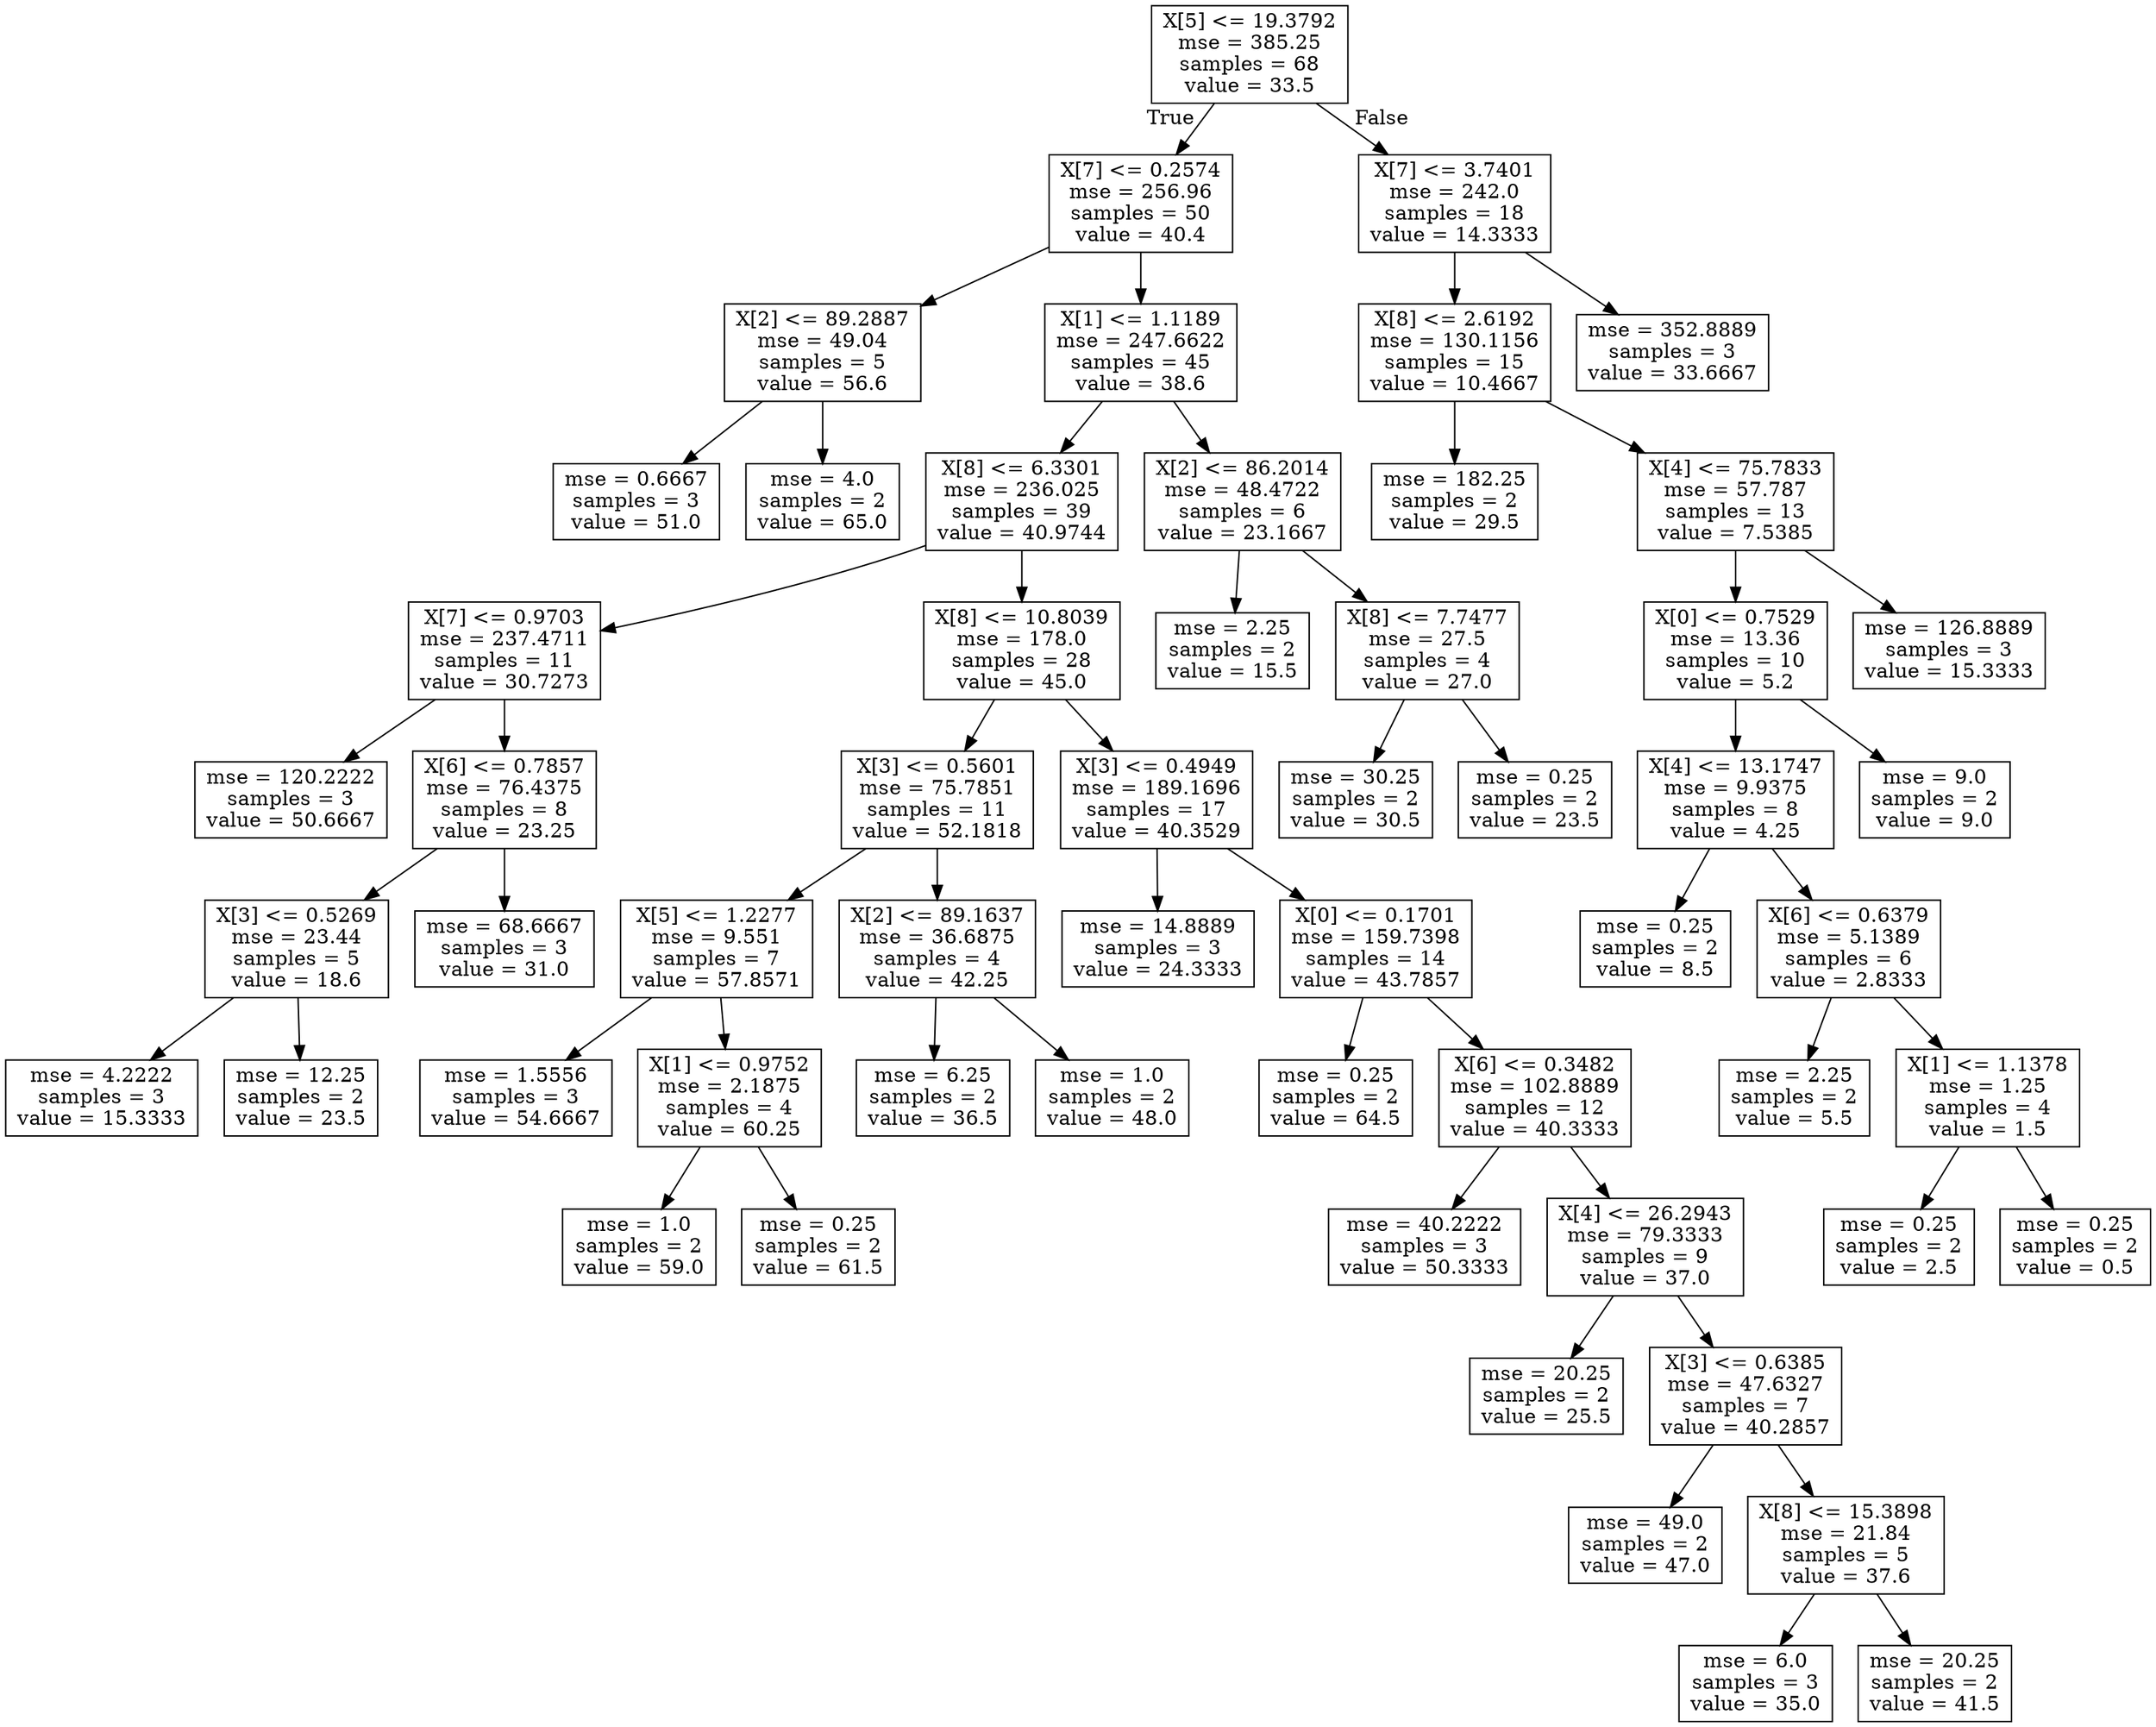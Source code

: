 digraph Tree {
node [shape=box] ;
0 [label="X[5] <= 19.3792\nmse = 385.25\nsamples = 68\nvalue = 33.5"] ;
1 [label="X[7] <= 0.2574\nmse = 256.96\nsamples = 50\nvalue = 40.4"] ;
0 -> 1 [labeldistance=2.5, labelangle=45, headlabel="True"] ;
2 [label="X[2] <= 89.2887\nmse = 49.04\nsamples = 5\nvalue = 56.6"] ;
1 -> 2 ;
3 [label="mse = 0.6667\nsamples = 3\nvalue = 51.0"] ;
2 -> 3 ;
4 [label="mse = 4.0\nsamples = 2\nvalue = 65.0"] ;
2 -> 4 ;
5 [label="X[1] <= 1.1189\nmse = 247.6622\nsamples = 45\nvalue = 38.6"] ;
1 -> 5 ;
6 [label="X[8] <= 6.3301\nmse = 236.025\nsamples = 39\nvalue = 40.9744"] ;
5 -> 6 ;
7 [label="X[7] <= 0.9703\nmse = 237.4711\nsamples = 11\nvalue = 30.7273"] ;
6 -> 7 ;
8 [label="mse = 120.2222\nsamples = 3\nvalue = 50.6667"] ;
7 -> 8 ;
9 [label="X[6] <= 0.7857\nmse = 76.4375\nsamples = 8\nvalue = 23.25"] ;
7 -> 9 ;
10 [label="X[3] <= 0.5269\nmse = 23.44\nsamples = 5\nvalue = 18.6"] ;
9 -> 10 ;
11 [label="mse = 4.2222\nsamples = 3\nvalue = 15.3333"] ;
10 -> 11 ;
12 [label="mse = 12.25\nsamples = 2\nvalue = 23.5"] ;
10 -> 12 ;
13 [label="mse = 68.6667\nsamples = 3\nvalue = 31.0"] ;
9 -> 13 ;
14 [label="X[8] <= 10.8039\nmse = 178.0\nsamples = 28\nvalue = 45.0"] ;
6 -> 14 ;
15 [label="X[3] <= 0.5601\nmse = 75.7851\nsamples = 11\nvalue = 52.1818"] ;
14 -> 15 ;
16 [label="X[5] <= 1.2277\nmse = 9.551\nsamples = 7\nvalue = 57.8571"] ;
15 -> 16 ;
17 [label="mse = 1.5556\nsamples = 3\nvalue = 54.6667"] ;
16 -> 17 ;
18 [label="X[1] <= 0.9752\nmse = 2.1875\nsamples = 4\nvalue = 60.25"] ;
16 -> 18 ;
19 [label="mse = 1.0\nsamples = 2\nvalue = 59.0"] ;
18 -> 19 ;
20 [label="mse = 0.25\nsamples = 2\nvalue = 61.5"] ;
18 -> 20 ;
21 [label="X[2] <= 89.1637\nmse = 36.6875\nsamples = 4\nvalue = 42.25"] ;
15 -> 21 ;
22 [label="mse = 6.25\nsamples = 2\nvalue = 36.5"] ;
21 -> 22 ;
23 [label="mse = 1.0\nsamples = 2\nvalue = 48.0"] ;
21 -> 23 ;
24 [label="X[3] <= 0.4949\nmse = 189.1696\nsamples = 17\nvalue = 40.3529"] ;
14 -> 24 ;
25 [label="mse = 14.8889\nsamples = 3\nvalue = 24.3333"] ;
24 -> 25 ;
26 [label="X[0] <= 0.1701\nmse = 159.7398\nsamples = 14\nvalue = 43.7857"] ;
24 -> 26 ;
27 [label="mse = 0.25\nsamples = 2\nvalue = 64.5"] ;
26 -> 27 ;
28 [label="X[6] <= 0.3482\nmse = 102.8889\nsamples = 12\nvalue = 40.3333"] ;
26 -> 28 ;
29 [label="mse = 40.2222\nsamples = 3\nvalue = 50.3333"] ;
28 -> 29 ;
30 [label="X[4] <= 26.2943\nmse = 79.3333\nsamples = 9\nvalue = 37.0"] ;
28 -> 30 ;
31 [label="mse = 20.25\nsamples = 2\nvalue = 25.5"] ;
30 -> 31 ;
32 [label="X[3] <= 0.6385\nmse = 47.6327\nsamples = 7\nvalue = 40.2857"] ;
30 -> 32 ;
33 [label="mse = 49.0\nsamples = 2\nvalue = 47.0"] ;
32 -> 33 ;
34 [label="X[8] <= 15.3898\nmse = 21.84\nsamples = 5\nvalue = 37.6"] ;
32 -> 34 ;
35 [label="mse = 6.0\nsamples = 3\nvalue = 35.0"] ;
34 -> 35 ;
36 [label="mse = 20.25\nsamples = 2\nvalue = 41.5"] ;
34 -> 36 ;
37 [label="X[2] <= 86.2014\nmse = 48.4722\nsamples = 6\nvalue = 23.1667"] ;
5 -> 37 ;
38 [label="mse = 2.25\nsamples = 2\nvalue = 15.5"] ;
37 -> 38 ;
39 [label="X[8] <= 7.7477\nmse = 27.5\nsamples = 4\nvalue = 27.0"] ;
37 -> 39 ;
40 [label="mse = 30.25\nsamples = 2\nvalue = 30.5"] ;
39 -> 40 ;
41 [label="mse = 0.25\nsamples = 2\nvalue = 23.5"] ;
39 -> 41 ;
42 [label="X[7] <= 3.7401\nmse = 242.0\nsamples = 18\nvalue = 14.3333"] ;
0 -> 42 [labeldistance=2.5, labelangle=-45, headlabel="False"] ;
43 [label="X[8] <= 2.6192\nmse = 130.1156\nsamples = 15\nvalue = 10.4667"] ;
42 -> 43 ;
44 [label="mse = 182.25\nsamples = 2\nvalue = 29.5"] ;
43 -> 44 ;
45 [label="X[4] <= 75.7833\nmse = 57.787\nsamples = 13\nvalue = 7.5385"] ;
43 -> 45 ;
46 [label="X[0] <= 0.7529\nmse = 13.36\nsamples = 10\nvalue = 5.2"] ;
45 -> 46 ;
47 [label="X[4] <= 13.1747\nmse = 9.9375\nsamples = 8\nvalue = 4.25"] ;
46 -> 47 ;
48 [label="mse = 0.25\nsamples = 2\nvalue = 8.5"] ;
47 -> 48 ;
49 [label="X[6] <= 0.6379\nmse = 5.1389\nsamples = 6\nvalue = 2.8333"] ;
47 -> 49 ;
50 [label="mse = 2.25\nsamples = 2\nvalue = 5.5"] ;
49 -> 50 ;
51 [label="X[1] <= 1.1378\nmse = 1.25\nsamples = 4\nvalue = 1.5"] ;
49 -> 51 ;
52 [label="mse = 0.25\nsamples = 2\nvalue = 2.5"] ;
51 -> 52 ;
53 [label="mse = 0.25\nsamples = 2\nvalue = 0.5"] ;
51 -> 53 ;
54 [label="mse = 9.0\nsamples = 2\nvalue = 9.0"] ;
46 -> 54 ;
55 [label="mse = 126.8889\nsamples = 3\nvalue = 15.3333"] ;
45 -> 55 ;
56 [label="mse = 352.8889\nsamples = 3\nvalue = 33.6667"] ;
42 -> 56 ;
}